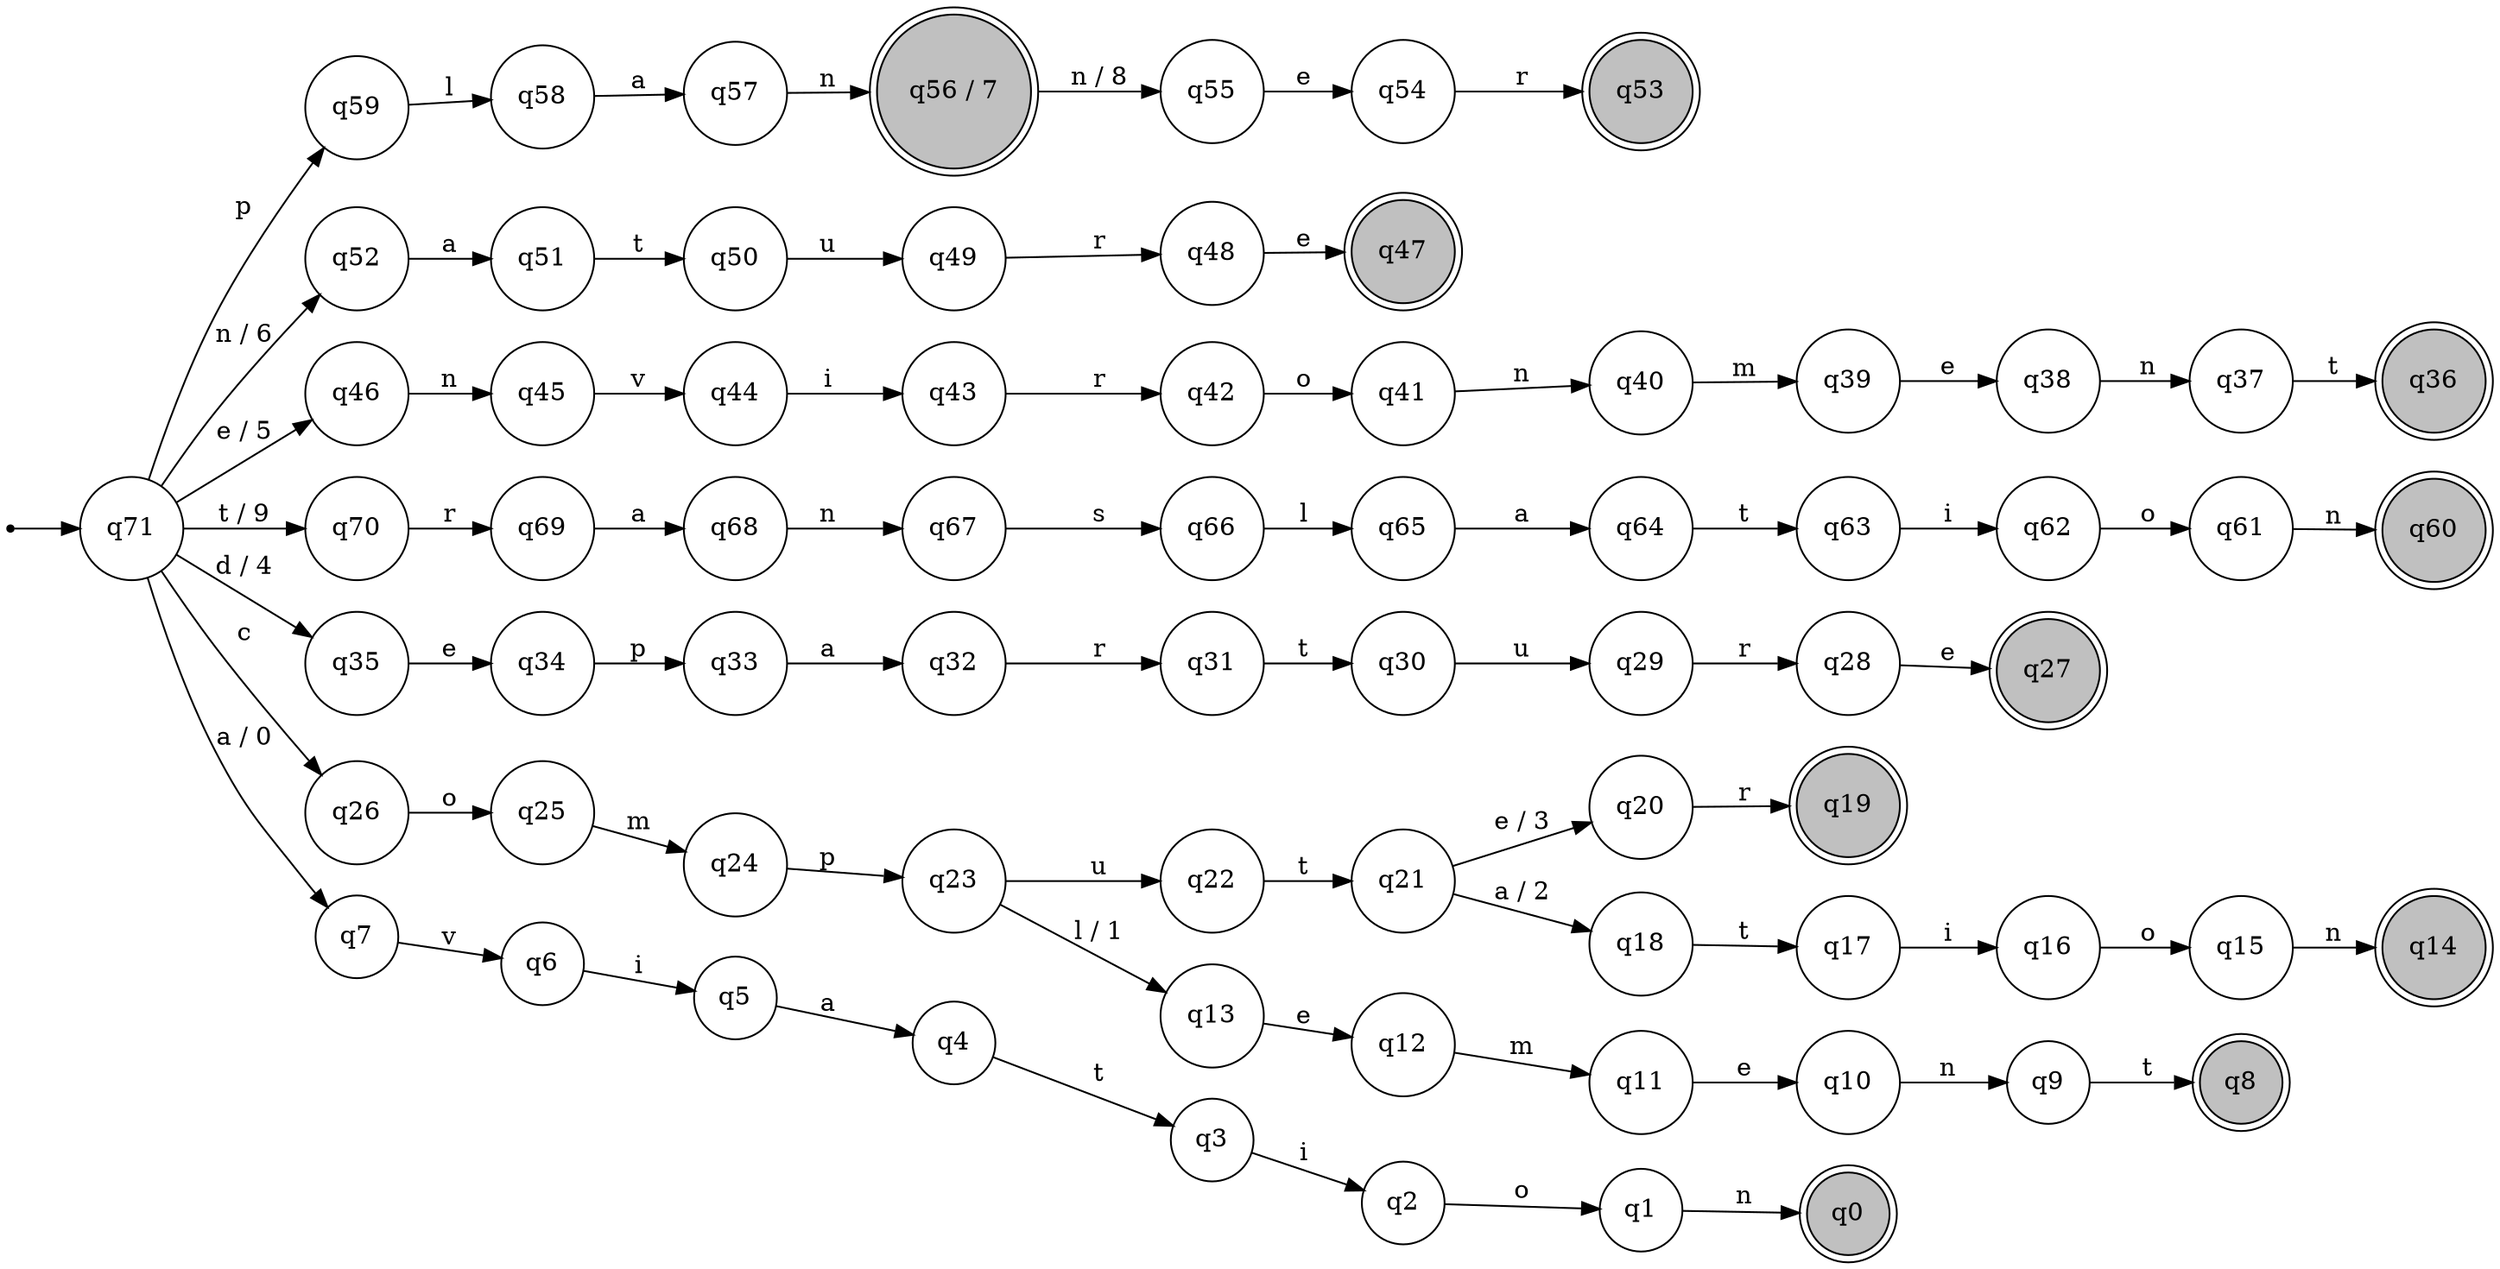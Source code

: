 digraph G {
rankdir=LR;
charset="utf8";
node [shape=circle];
ini [shape=point];
ini -> q71;
	q71 [label="q71"];
	q68 [label="q68"];
	q65 [label="q65"];
	q64 [label="q64"];
	q62 [label="q62"];
	q60 [label="q60"];
	q60 [shape=doublecircle];
	q60 [style=filled fillcolor=gray];
	q59 [label="q59"];
	q28 [label="q28"];
	q27 [label="q27"];
	q27 [shape=doublecircle];
	q27 [style=filled fillcolor=gray];
	q24 [label="q24"];
	q2 [label="q2"];
	q39 [label="q39"];
	q22 [label="q22"];
	q9 [label="q9"];
	q49 [label="q49"];
	q66 [label="q66"];
	q3 [label="q3"];
	q19 [label="q19"];
	q19 [shape=doublecircle];
	q19 [style=filled fillcolor=gray];
	q16 [label="q16"];
	q10 [label="q10"];
	q1 [label="q1"];
	q47 [label="q47"];
	q47 [shape=doublecircle];
	q47 [style=filled fillcolor=gray];
	q52 [label="q52"];
	q20 [label="q20"];
	q46 [label="q46"];
	q51 [label="q51"];
	q15 [label="q15"];
	q21 [label="q21"];
	q38 [label="q38"];
	q14 [label="q14"];
	q14 [shape=doublecircle];
	q14 [style=filled fillcolor=gray];
	q13 [label="q13"];
	q0 [label="q0"];
	q0 [shape=doublecircle];
	q0 [style=filled fillcolor=gray];
	q58 [label="q58"];
	q61 [label="q61"];
	q25 [label="q25"];
	q5 [label="q5"];
	q69 [label="q69"];
	q57 [label="q57"];
	q67 [label="q67"];
	q4 [label="q4"];
	q6 [label="q6"];
	q70 [label="q70"];
	q44 [label="q44"];
	q35 [label="q35"];
	q11 [label="q11"];
	q23 [label="q23"];
	q30 [label="q30"];
	q18 [label="q18"];
	q17 [label="q17"];
	q8 [label="q8"];
	q8 [shape=doublecircle];
	q8 [style=filled fillcolor=gray];
	q12 [label="q12"];
	q29 [label="q29"];
	q31 [label="q31"];
	q37 [label="q37"];
	q32 [label="q32"];
	q33 [label="q33"];
	q26 [label="q26"];
	q34 [label="q34"];
	q41 [label="q41"];
	q7 [label="q7"];
	q45 [label="q45"];
	q43 [label="q43"];
	q63 [label="q63"];
	q40 [label="q40"];
	q42 [label="q42"];
	q48 [label="q48"];
	q50 [label="q50"];
	q53 [label="q53"];
	q53 [shape=doublecircle];
	q53 [style=filled fillcolor=gray];
	q36 [label="q36"];
	q36 [shape=doublecircle];
	q36 [style=filled fillcolor=gray];
	q54 [label="q54"];
	q55 [label="q55"];
	q56 [label="q56 / 7"];
	q56 [shape=doublecircle];
	q56 [style=filled fillcolor=gray];
	q71 -> q7 [label="a / 0"];
	q71 -> q26 [label="c"];
	q71 -> q35 [label="d / 4"];
	q71 -> q46 [label="e / 5"];
	q71 -> q52 [label="n / 6"];
	q71 -> q59 [label="p"];
	q71 -> q70 [label="t / 9"];
	q68 -> q67 [label="n"];
	q65 -> q64 [label="a"];
	q64 -> q63 [label="t"];
	q62 -> q61 [label="o"];
	q59 -> q58 [label="l"];
	q28 -> q27 [label="e"];
	q24 -> q23 [label="p"];
	q2 -> q1 [label="o"];
	q39 -> q38 [label="e"];
	q22 -> q21 [label="t"];
	q9 -> q8 [label="t"];
	q49 -> q48 [label="r"];
	q66 -> q65 [label="l"];
	q3 -> q2 [label="i"];
	q16 -> q15 [label="o"];
	q10 -> q9 [label="n"];
	q1 -> q0 [label="n"];
	q52 -> q51 [label="a"];
	q20 -> q19 [label="r"];
	q46 -> q45 [label="n"];
	q51 -> q50 [label="t"];
	q15 -> q14 [label="n"];
	q21 -> q18 [label="a / 2"];
	q21 -> q20 [label="e / 3"];
	q38 -> q37 [label="n"];
	q13 -> q12 [label="e"];
	q58 -> q57 [label="a"];
	q61 -> q60 [label="n"];
	q25 -> q24 [label="m"];
	q5 -> q4 [label="a"];
	q69 -> q68 [label="a"];
	q57 -> q56 [label="n"];
	q67 -> q66 [label="s"];
	q4 -> q3 [label="t"];
	q6 -> q5 [label="i"];
	q70 -> q69 [label="r"];
	q44 -> q43 [label="i"];
	q35 -> q34 [label="e"];
	q11 -> q10 [label="e"];
	q23 -> q13 [label="l / 1"];
	q23 -> q22 [label="u"];
	q30 -> q29 [label="u"];
	q18 -> q17 [label="t"];
	q17 -> q16 [label="i"];
	q12 -> q11 [label="m"];
	q29 -> q28 [label="r"];
	q31 -> q30 [label="t"];
	q37 -> q36 [label="t"];
	q32 -> q31 [label="r"];
	q33 -> q32 [label="a"];
	q26 -> q25 [label="o"];
	q34 -> q33 [label="p"];
	q41 -> q40 [label="n"];
	q7 -> q6 [label="v"];
	q45 -> q44 [label="v"];
	q43 -> q42 [label="r"];
	q63 -> q62 [label="i"];
	q40 -> q39 [label="m"];
	q42 -> q41 [label="o"];
	q48 -> q47 [label="e"];
	q50 -> q49 [label="u"];
	q54 -> q53 [label="r"];
	q55 -> q54 [label="e"];
	q56 -> q55 [label="n / 8"];
}
